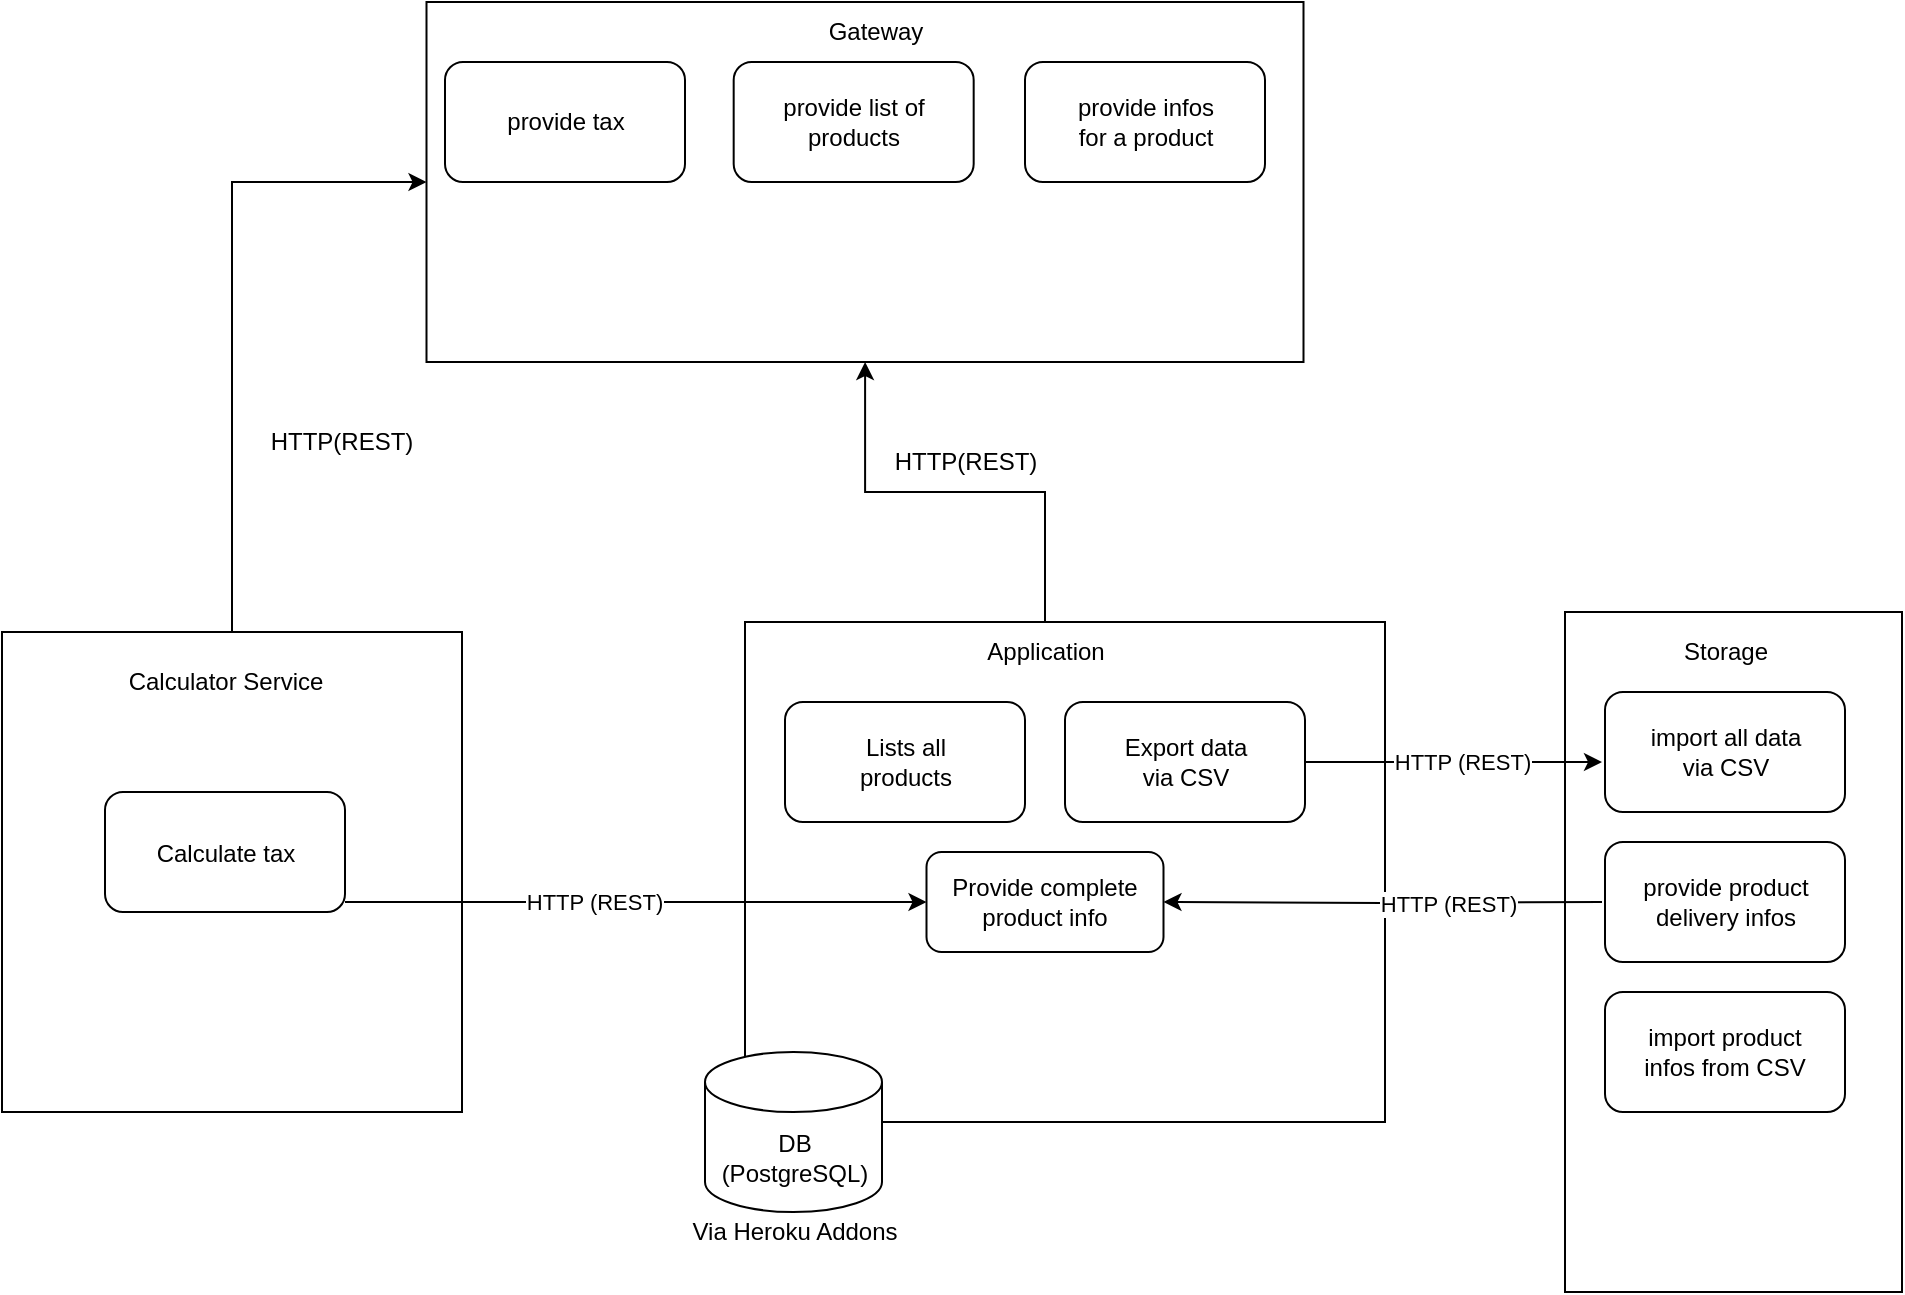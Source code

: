 <mxfile version="15.8.6" type="github">
  <diagram id="HPusoLfGvexuQWbN0HbO" name="Page-1">
    <mxGraphModel dx="2467" dy="905" grid="1" gridSize="10" guides="1" tooltips="1" connect="1" arrows="1" fold="1" page="1" pageScale="1" pageWidth="827" pageHeight="1169" math="0" shadow="0">
      <root>
        <mxCell id="0" />
        <mxCell id="1" parent="0" />
        <mxCell id="IRwvCucXsnxWrvT3syiZ-15" style="edgeStyle=orthogonalEdgeStyle;rounded=0;orthogonalLoop=1;jettySize=auto;html=1;exitX=0.5;exitY=0;exitDx=0;exitDy=0;entryX=0;entryY=0.5;entryDx=0;entryDy=0;" parent="1" source="IRwvCucXsnxWrvT3syiZ-1" target="IRwvCucXsnxWrvT3syiZ-3" edge="1">
          <mxGeometry relative="1" as="geometry" />
        </mxCell>
        <mxCell id="IRwvCucXsnxWrvT3syiZ-1" value="" style="rounded=0;whiteSpace=wrap;html=1;" parent="1" vertex="1">
          <mxGeometry x="-630" y="490" width="230" height="240" as="geometry" />
        </mxCell>
        <mxCell id="IRwvCucXsnxWrvT3syiZ-2" value="" style="rounded=0;whiteSpace=wrap;html=1;" parent="1" vertex="1">
          <mxGeometry x="-258.5" y="485" width="320" height="250" as="geometry" />
        </mxCell>
        <mxCell id="IRwvCucXsnxWrvT3syiZ-3" value="" style="rounded=0;whiteSpace=wrap;html=1;" parent="1" vertex="1">
          <mxGeometry x="-417.75" y="175" width="438.5" height="180" as="geometry" />
        </mxCell>
        <mxCell id="IRwvCucXsnxWrvT3syiZ-4" value="Gateway" style="text;html=1;strokeColor=none;fillColor=none;align=center;verticalAlign=middle;whiteSpace=wrap;rounded=0;" parent="1" vertex="1">
          <mxGeometry x="-223.5" y="175" width="60" height="30" as="geometry" />
        </mxCell>
        <mxCell id="fvztMl5F62-9j-KJPd0q-29" style="edgeStyle=orthogonalEdgeStyle;rounded=0;orthogonalLoop=1;jettySize=auto;html=1;exitX=0.5;exitY=0;exitDx=0;exitDy=0;" parent="1" source="IRwvCucXsnxWrvT3syiZ-5" target="IRwvCucXsnxWrvT3syiZ-3" edge="1">
          <mxGeometry relative="1" as="geometry" />
        </mxCell>
        <mxCell id="IRwvCucXsnxWrvT3syiZ-5" value="Application" style="text;html=1;strokeColor=none;fillColor=none;align=center;verticalAlign=middle;whiteSpace=wrap;rounded=0;" parent="1" vertex="1">
          <mxGeometry x="-138.5" y="485" width="60" height="30" as="geometry" />
        </mxCell>
        <mxCell id="IRwvCucXsnxWrvT3syiZ-8" value="Calculator Service" style="text;html=1;strokeColor=none;fillColor=none;align=center;verticalAlign=middle;whiteSpace=wrap;rounded=0;" parent="1" vertex="1">
          <mxGeometry x="-588.5" y="500" width="140" height="30" as="geometry" />
        </mxCell>
        <mxCell id="ljKFiFXshdRn9gn9TAMT-4" style="edgeStyle=orthogonalEdgeStyle;rounded=0;orthogonalLoop=1;jettySize=auto;html=1;entryX=0;entryY=0.5;entryDx=0;entryDy=0;" parent="1" source="IRwvCucXsnxWrvT3syiZ-9" target="ljKFiFXshdRn9gn9TAMT-1" edge="1">
          <mxGeometry relative="1" as="geometry">
            <Array as="points">
              <mxPoint x="-380" y="625" />
              <mxPoint x="-380" y="625" />
            </Array>
          </mxGeometry>
        </mxCell>
        <mxCell id="ljKFiFXshdRn9gn9TAMT-7" value="HTTP (REST)" style="edgeLabel;html=1;align=center;verticalAlign=middle;resizable=0;points=[];" parent="ljKFiFXshdRn9gn9TAMT-4" vertex="1" connectable="0">
          <mxGeometry x="-0.144" y="4" relative="1" as="geometry">
            <mxPoint y="4" as="offset" />
          </mxGeometry>
        </mxCell>
        <mxCell id="IRwvCucXsnxWrvT3syiZ-9" value="" style="rounded=1;whiteSpace=wrap;html=1;" parent="1" vertex="1">
          <mxGeometry x="-578.5" y="570" width="120" height="60" as="geometry" />
        </mxCell>
        <mxCell id="IRwvCucXsnxWrvT3syiZ-10" value="Calculate tax&lt;br&gt;&lt;pre&gt;&lt;br&gt;&lt;/pre&gt;" style="text;html=1;strokeColor=none;fillColor=none;align=center;verticalAlign=middle;whiteSpace=wrap;rounded=0;" parent="1" vertex="1">
          <mxGeometry x="-558.5" y="620" width="80" as="geometry" />
        </mxCell>
        <mxCell id="IRwvCucXsnxWrvT3syiZ-11" value="HTTP(REST)" style="text;html=1;strokeColor=none;fillColor=none;align=center;verticalAlign=middle;whiteSpace=wrap;rounded=0;" parent="1" vertex="1">
          <mxGeometry x="-490.0" y="380" width="60" height="30" as="geometry" />
        </mxCell>
        <mxCell id="IRwvCucXsnxWrvT3syiZ-13" value="" style="shape=image;verticalLabelPosition=bottom;labelBackgroundColor=#ffffff;verticalAlign=top;aspect=fixed;imageAspect=0;image=https://www.djangoproject.com/m/img/logos/django-logo-negative.png;" parent="1" vertex="1">
          <mxGeometry x="-569.85" y="660" width="109.71" height="50" as="geometry" />
        </mxCell>
        <mxCell id="fvztMl5F62-9j-KJPd0q-1" value="HTTP(REST)" style="text;html=1;strokeColor=none;fillColor=none;align=center;verticalAlign=middle;whiteSpace=wrap;rounded=0;" parent="1" vertex="1">
          <mxGeometry x="-178.5" y="390" width="60" height="30" as="geometry" />
        </mxCell>
        <mxCell id="fvztMl5F62-9j-KJPd0q-2" value="" style="rounded=1;whiteSpace=wrap;html=1;" parent="1" vertex="1">
          <mxGeometry x="-238.5" y="525" width="120" height="60" as="geometry" />
        </mxCell>
        <mxCell id="fvztMl5F62-9j-KJPd0q-3" value="Lists all products" style="text;html=1;strokeColor=none;fillColor=none;align=center;verticalAlign=middle;whiteSpace=wrap;rounded=0;" parent="1" vertex="1">
          <mxGeometry x="-218.5" y="540" width="80" height="30" as="geometry" />
        </mxCell>
        <mxCell id="fvztMl5F62-9j-KJPd0q-4" value="" style="rounded=1;whiteSpace=wrap;html=1;" parent="1" vertex="1">
          <mxGeometry x="-98.5" y="525" width="120" height="60" as="geometry" />
        </mxCell>
        <mxCell id="fvztMl5F62-9j-KJPd0q-6" value="Export data via CSV" style="text;html=1;strokeColor=none;fillColor=none;align=center;verticalAlign=middle;whiteSpace=wrap;rounded=0;" parent="1" vertex="1">
          <mxGeometry x="-78.5" y="540" width="80" height="30" as="geometry" />
        </mxCell>
        <mxCell id="fvztMl5F62-9j-KJPd0q-7" value="" style="shape=image;verticalLabelPosition=bottom;labelBackgroundColor=#ffffff;verticalAlign=top;aspect=fixed;imageAspect=0;image=https://www.djangoproject.com/m/img/logos/django-logo-negative.png;" parent="1" vertex="1">
          <mxGeometry x="-163.35" y="670" width="109.71" height="50" as="geometry" />
        </mxCell>
        <mxCell id="fvztMl5F62-9j-KJPd0q-8" value="" style="rounded=0;whiteSpace=wrap;html=1;" parent="1" vertex="1">
          <mxGeometry x="151.5" y="480" width="168.5" height="340" as="geometry" />
        </mxCell>
        <mxCell id="fvztMl5F62-9j-KJPd0q-9" value="Storage" style="text;html=1;strokeColor=none;fillColor=none;align=center;verticalAlign=middle;whiteSpace=wrap;rounded=0;" parent="1" vertex="1">
          <mxGeometry x="201.5" y="485" width="60" height="30" as="geometry" />
        </mxCell>
        <mxCell id="fvztMl5F62-9j-KJPd0q-10" value="" style="rounded=1;whiteSpace=wrap;html=1;" parent="1" vertex="1">
          <mxGeometry x="171.5" y="595" width="120" height="60" as="geometry" />
        </mxCell>
        <mxCell id="ljKFiFXshdRn9gn9TAMT-6" style="edgeStyle=orthogonalEdgeStyle;rounded=0;orthogonalLoop=1;jettySize=auto;html=1;entryX=1;entryY=0.5;entryDx=0;entryDy=0;" parent="1" target="ljKFiFXshdRn9gn9TAMT-1" edge="1">
          <mxGeometry relative="1" as="geometry">
            <mxPoint x="170" y="625" as="sourcePoint" />
          </mxGeometry>
        </mxCell>
        <mxCell id="ljKFiFXshdRn9gn9TAMT-8" value="HTTP (REST)" style="edgeLabel;html=1;align=center;verticalAlign=middle;resizable=0;points=[];" parent="ljKFiFXshdRn9gn9TAMT-6" vertex="1" connectable="0">
          <mxGeometry x="-0.242" relative="1" as="geometry">
            <mxPoint x="6" as="offset" />
          </mxGeometry>
        </mxCell>
        <mxCell id="fvztMl5F62-9j-KJPd0q-11" value="provide product delivery infos" style="text;html=1;strokeColor=none;fillColor=none;align=center;verticalAlign=middle;whiteSpace=wrap;rounded=0;" parent="1" vertex="1">
          <mxGeometry x="181.5" y="610" width="100" height="30" as="geometry" />
        </mxCell>
        <mxCell id="fvztMl5F62-9j-KJPd0q-12" value="" style="rounded=1;whiteSpace=wrap;html=1;" parent="1" vertex="1">
          <mxGeometry x="171.5" y="520" width="120" height="60" as="geometry" />
        </mxCell>
        <mxCell id="fvztMl5F62-9j-KJPd0q-13" value="import all data &lt;br&gt;via CSV" style="text;html=1;strokeColor=none;fillColor=none;align=center;verticalAlign=middle;whiteSpace=wrap;rounded=0;" parent="1" vertex="1">
          <mxGeometry x="181.5" y="535" width="100" height="30" as="geometry" />
        </mxCell>
        <mxCell id="fvztMl5F62-9j-KJPd0q-15" value="" style="shape=image;verticalLabelPosition=bottom;labelBackgroundColor=#ffffff;verticalAlign=top;aspect=fixed;imageAspect=0;image=https://www.djangoproject.com/m/img/logos/django-logo-negative.png;" parent="1" vertex="1">
          <mxGeometry x="191.86" y="760" width="87.77" height="40" as="geometry" />
        </mxCell>
        <mxCell id="fvztMl5F62-9j-KJPd0q-19" value="" style="rounded=1;whiteSpace=wrap;html=1;" parent="1" vertex="1">
          <mxGeometry x="171.5" y="670" width="120" height="60" as="geometry" />
        </mxCell>
        <mxCell id="fvztMl5F62-9j-KJPd0q-22" value="" style="shape=image;verticalLabelPosition=bottom;labelBackgroundColor=#ffffff;verticalAlign=top;aspect=fixed;imageAspect=0;image=https://www.djangoproject.com/m/img/logos/django-logo-negative.png;" parent="1" vertex="1">
          <mxGeometry x="-253.35" y="290" width="109.71" height="50" as="geometry" />
        </mxCell>
        <mxCell id="fvztMl5F62-9j-KJPd0q-23" value="" style="rounded=1;whiteSpace=wrap;html=1;" parent="1" vertex="1">
          <mxGeometry x="-408.5" y="205" width="120" height="60" as="geometry" />
        </mxCell>
        <mxCell id="fvztMl5F62-9j-KJPd0q-24" value="provide tax" style="text;html=1;strokeColor=none;fillColor=none;align=center;verticalAlign=middle;whiteSpace=wrap;rounded=0;" parent="1" vertex="1">
          <mxGeometry x="-388.5" y="220" width="80" height="30" as="geometry" />
        </mxCell>
        <mxCell id="fvztMl5F62-9j-KJPd0q-31" value="" style="rounded=1;whiteSpace=wrap;html=1;" parent="1" vertex="1">
          <mxGeometry x="-264.16" y="205" width="120" height="60" as="geometry" />
        </mxCell>
        <mxCell id="fvztMl5F62-9j-KJPd0q-32" value="provide list of products" style="text;html=1;strokeColor=none;fillColor=none;align=center;verticalAlign=middle;whiteSpace=wrap;rounded=0;" parent="1" vertex="1">
          <mxGeometry x="-244.16" y="220" width="80" height="30" as="geometry" />
        </mxCell>
        <mxCell id="fvztMl5F62-9j-KJPd0q-33" value="" style="rounded=1;whiteSpace=wrap;html=1;" parent="1" vertex="1">
          <mxGeometry x="-118.5" y="205" width="120" height="60" as="geometry" />
        </mxCell>
        <mxCell id="fvztMl5F62-9j-KJPd0q-34" value="provide infos for a product" style="text;html=1;strokeColor=none;fillColor=none;align=center;verticalAlign=middle;whiteSpace=wrap;rounded=0;" parent="1" vertex="1">
          <mxGeometry x="-98.5" y="220" width="80" height="30" as="geometry" />
        </mxCell>
        <mxCell id="fvztMl5F62-9j-KJPd0q-35" value="import product infos from CSV" style="text;html=1;strokeColor=none;fillColor=none;align=center;verticalAlign=middle;whiteSpace=wrap;rounded=0;" parent="1" vertex="1">
          <mxGeometry x="187.25" y="685" width="88.5" height="30" as="geometry" />
        </mxCell>
        <mxCell id="ljKFiFXshdRn9gn9TAMT-1" value="Provide complete product info" style="rounded=1;whiteSpace=wrap;html=1;" parent="1" vertex="1">
          <mxGeometry x="-167.75" y="600" width="118.5" height="50" as="geometry" />
        </mxCell>
        <mxCell id="fvztMl5F62-9j-KJPd0q-17" style="edgeStyle=orthogonalEdgeStyle;rounded=0;orthogonalLoop=1;jettySize=auto;html=1;exitX=1;exitY=0.5;exitDx=0;exitDy=0;" parent="1" source="fvztMl5F62-9j-KJPd0q-4" edge="1">
          <mxGeometry relative="1" as="geometry">
            <mxPoint x="170" y="555" as="targetPoint" />
          </mxGeometry>
        </mxCell>
        <mxCell id="ljKFiFXshdRn9gn9TAMT-9" value="HTTP (REST)" style="edgeLabel;html=1;align=center;verticalAlign=middle;resizable=0;points=[];" parent="fvztMl5F62-9j-KJPd0q-17" vertex="1" connectable="0">
          <mxGeometry x="-0.106" y="1" relative="1" as="geometry">
            <mxPoint x="12" y="1" as="offset" />
          </mxGeometry>
        </mxCell>
        <mxCell id="MfbY5LqC7H-574I_sFLh-1" value="DB (PostgreSQL)" style="shape=cylinder3;whiteSpace=wrap;html=1;boundedLbl=1;backgroundOutline=1;size=15;" vertex="1" parent="1">
          <mxGeometry x="-278.5" y="700" width="88.5" height="80" as="geometry" />
        </mxCell>
        <mxCell id="MfbY5LqC7H-574I_sFLh-2" value="Via Heroku Addons" style="text;html=1;align=center;verticalAlign=middle;resizable=0;points=[];autosize=1;strokeColor=none;fillColor=none;" vertex="1" parent="1">
          <mxGeometry x="-294.25" y="780" width="120" height="20" as="geometry" />
        </mxCell>
      </root>
    </mxGraphModel>
  </diagram>
</mxfile>
